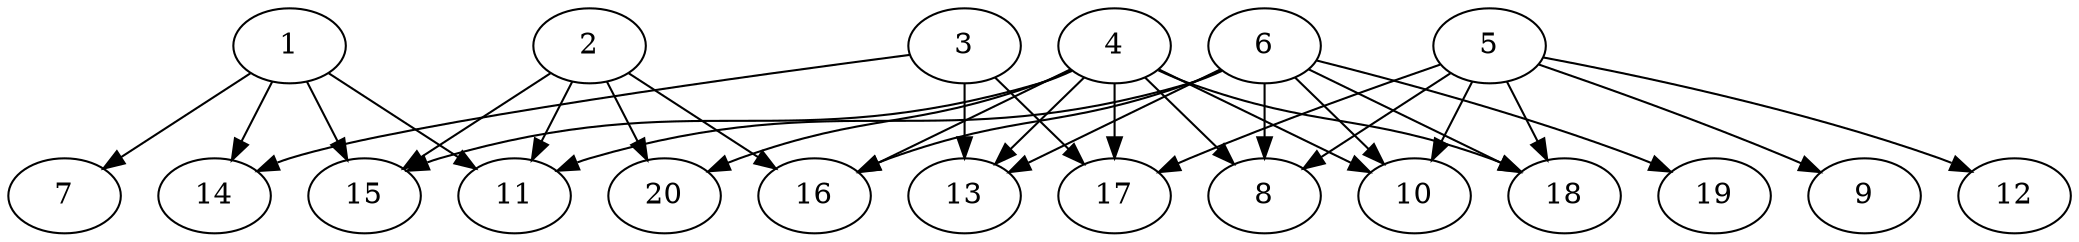 // DAG automatically generated by daggen at Wed Jul 24 21:26:16 2019
// ./daggen --dot -n 20 --ccr 0.3 --fat 0.8 --regular 0.5 --density 0.5 --mindata 5242880 --maxdata 52428800 
digraph G {
  1 [size="64580267", alpha="0.09", expect_size="19374080"] 
  1 -> 7 [size ="19374080"]
  1 -> 11 [size ="19374080"]
  1 -> 14 [size ="19374080"]
  1 -> 15 [size ="19374080"]
  2 [size="62433280", alpha="0.06", expect_size="18729984"] 
  2 -> 11 [size ="18729984"]
  2 -> 15 [size ="18729984"]
  2 -> 16 [size ="18729984"]
  2 -> 20 [size ="18729984"]
  3 [size="37700267", alpha="0.15", expect_size="11310080"] 
  3 -> 13 [size ="11310080"]
  3 -> 14 [size ="11310080"]
  3 -> 17 [size ="11310080"]
  4 [size="59542187", alpha="0.03", expect_size="17862656"] 
  4 -> 8 [size ="17862656"]
  4 -> 10 [size ="17862656"]
  4 -> 13 [size ="17862656"]
  4 -> 15 [size ="17862656"]
  4 -> 16 [size ="17862656"]
  4 -> 17 [size ="17862656"]
  4 -> 18 [size ="17862656"]
  4 -> 20 [size ="17862656"]
  5 [size="145629867", alpha="0.16", expect_size="43688960"] 
  5 -> 8 [size ="43688960"]
  5 -> 9 [size ="43688960"]
  5 -> 10 [size ="43688960"]
  5 -> 12 [size ="43688960"]
  5 -> 17 [size ="43688960"]
  5 -> 18 [size ="43688960"]
  6 [size="95020373", alpha="0.02", expect_size="28506112"] 
  6 -> 8 [size ="28506112"]
  6 -> 10 [size ="28506112"]
  6 -> 11 [size ="28506112"]
  6 -> 13 [size ="28506112"]
  6 -> 16 [size ="28506112"]
  6 -> 18 [size ="28506112"]
  6 -> 19 [size ="28506112"]
  7 [size="37949440", alpha="0.18", expect_size="11384832"] 
  8 [size="167092907", alpha="0.17", expect_size="50127872"] 
  9 [size="78506667", alpha="0.09", expect_size="23552000"] 
  10 [size="132625067", alpha="0.11", expect_size="39787520"] 
  11 [size="124781227", alpha="0.01", expect_size="37434368"] 
  12 [size="34949120", alpha="0.09", expect_size="10484736"] 
  13 [size="85425493", alpha="0.05", expect_size="25627648"] 
  14 [size="44574720", alpha="0.14", expect_size="13372416"] 
  15 [size="71970133", alpha="0.08", expect_size="21591040"] 
  16 [size="38843733", alpha="0.19", expect_size="11653120"] 
  17 [size="55466667", alpha="0.18", expect_size="16640000"] 
  18 [size="42765653", alpha="0.12", expect_size="12829696"] 
  19 [size="174056107", alpha="0.16", expect_size="52216832"] 
  20 [size="85036373", alpha="0.17", expect_size="25510912"] 
}
